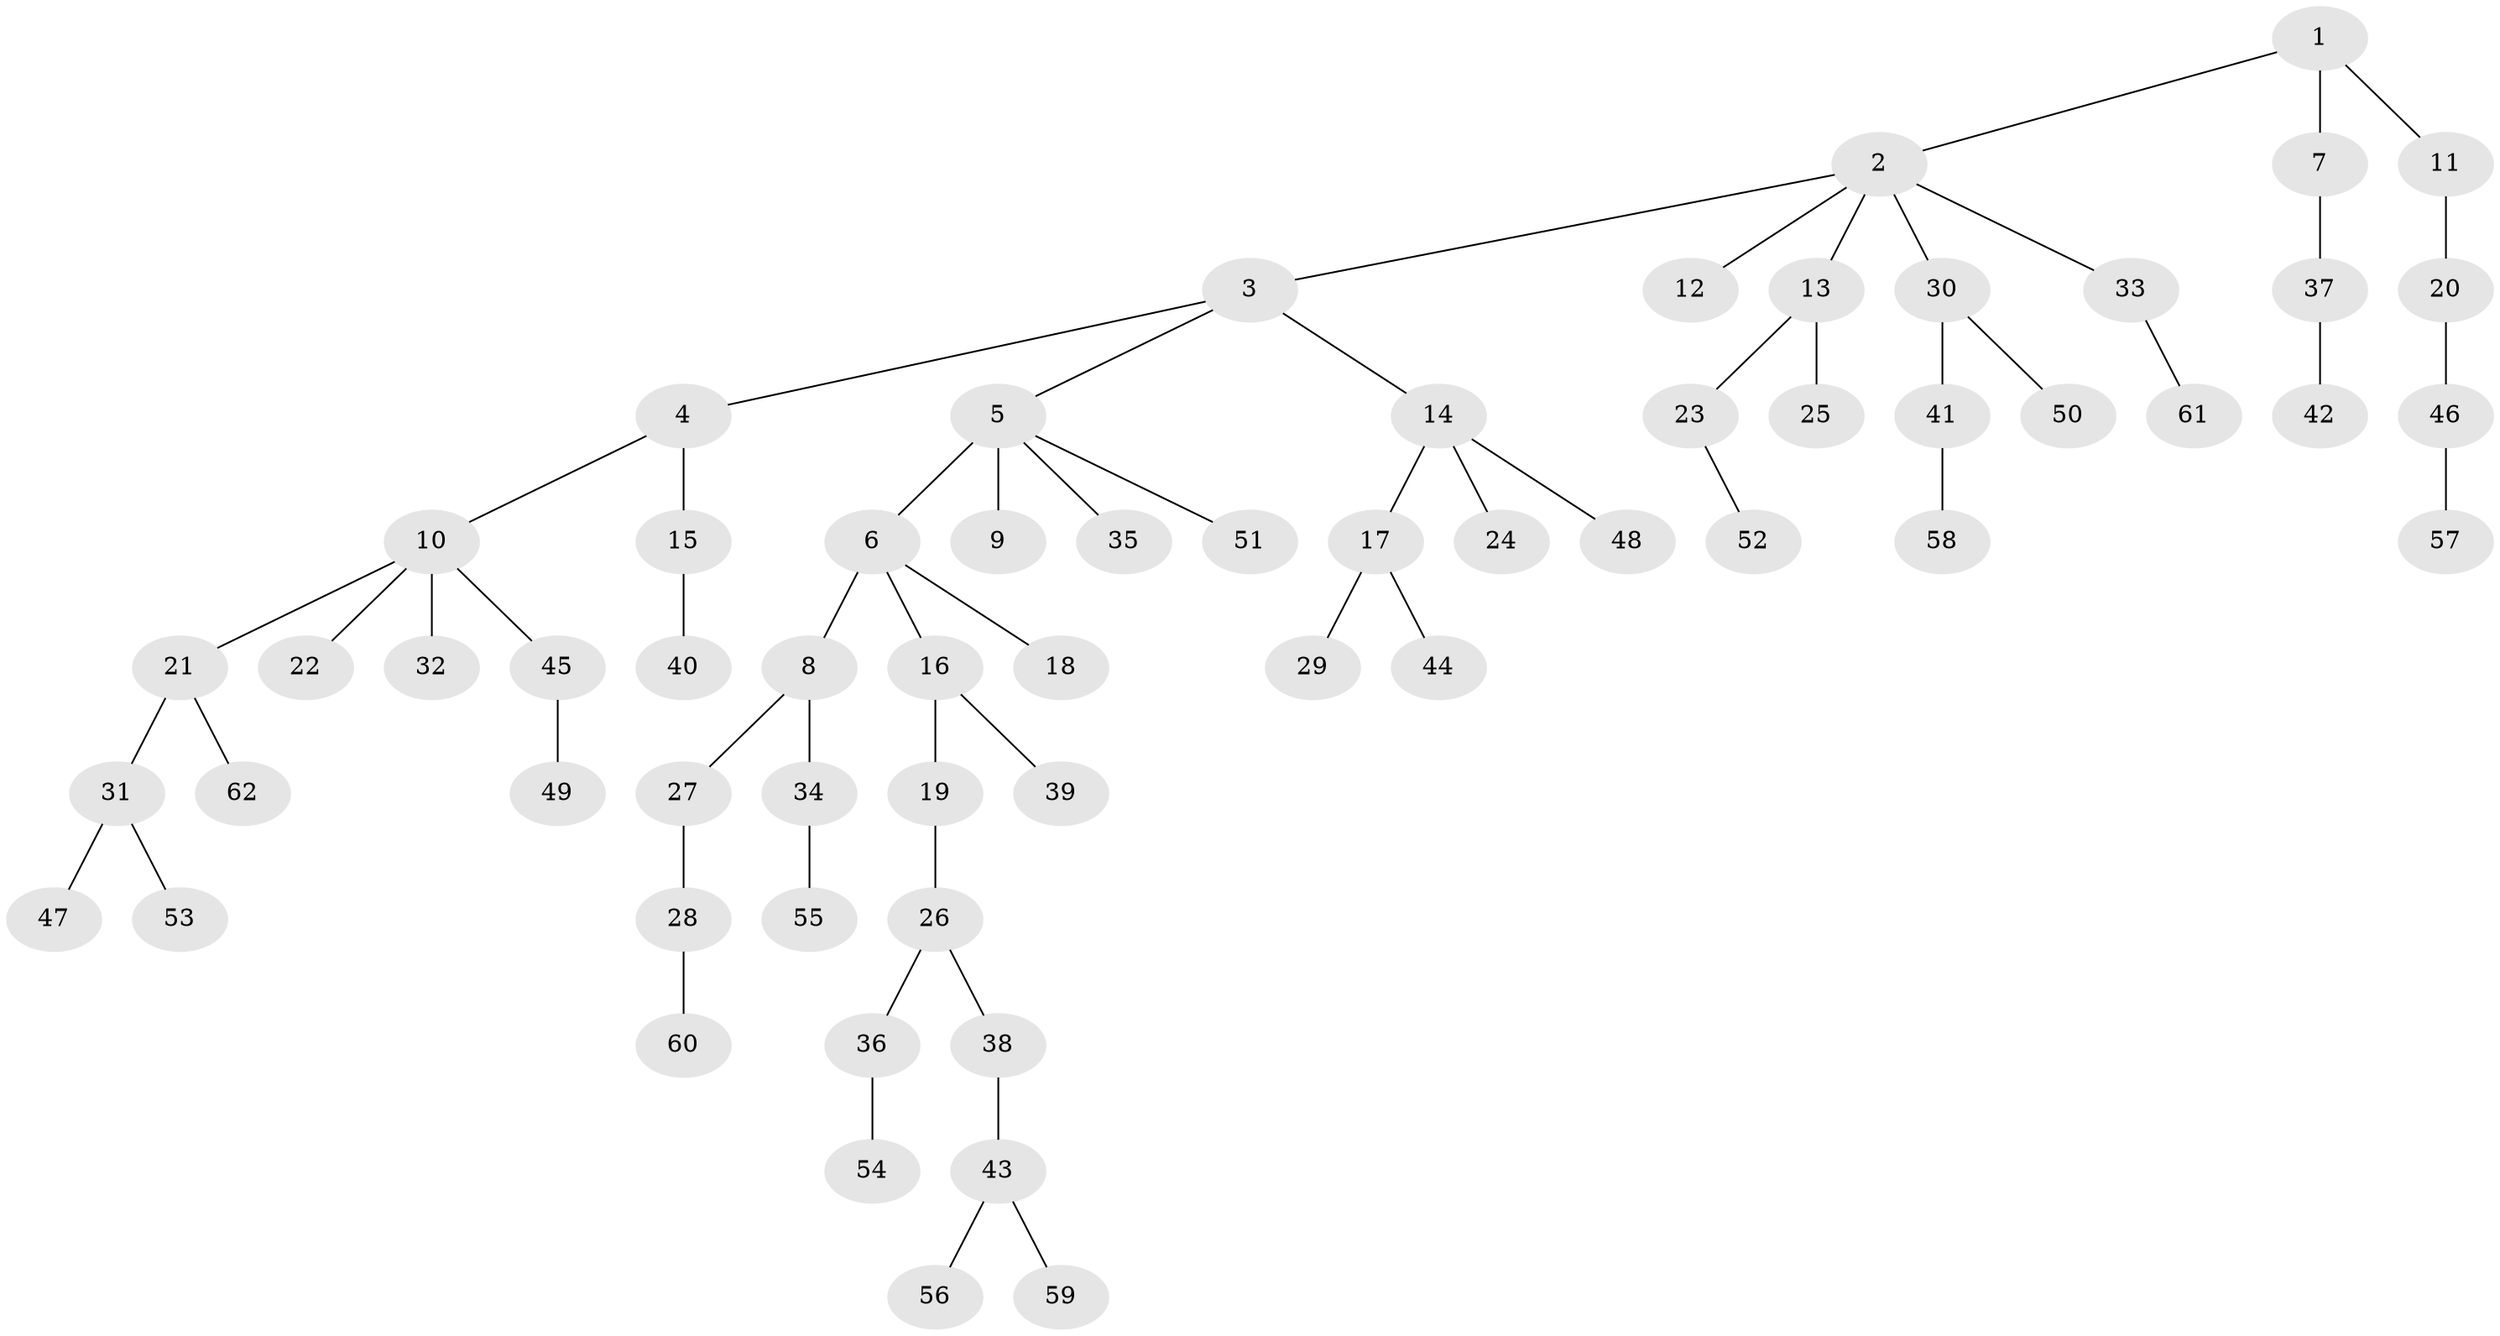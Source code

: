 // original degree distribution, {2: 0.2711864406779661, 7: 0.00847457627118644, 5: 0.03389830508474576, 4: 0.059322033898305086, 3: 0.15254237288135594, 6: 0.00847457627118644, 1: 0.4661016949152542}
// Generated by graph-tools (version 1.1) at 2025/43/03/06/25 01:43:20]
// undirected, 62 vertices, 61 edges
graph export_dot {
graph [start="1"]
  node [color=gray90,style=filled];
  1;
  2;
  3;
  4;
  5;
  6;
  7;
  8;
  9;
  10;
  11;
  12;
  13;
  14;
  15;
  16;
  17;
  18;
  19;
  20;
  21;
  22;
  23;
  24;
  25;
  26;
  27;
  28;
  29;
  30;
  31;
  32;
  33;
  34;
  35;
  36;
  37;
  38;
  39;
  40;
  41;
  42;
  43;
  44;
  45;
  46;
  47;
  48;
  49;
  50;
  51;
  52;
  53;
  54;
  55;
  56;
  57;
  58;
  59;
  60;
  61;
  62;
  1 -- 2 [weight=1.0];
  1 -- 7 [weight=4.0];
  1 -- 11 [weight=1.0];
  2 -- 3 [weight=1.0];
  2 -- 12 [weight=1.0];
  2 -- 13 [weight=1.0];
  2 -- 30 [weight=1.0];
  2 -- 33 [weight=1.0];
  3 -- 4 [weight=1.0];
  3 -- 5 [weight=1.0];
  3 -- 14 [weight=1.0];
  4 -- 10 [weight=1.0];
  4 -- 15 [weight=1.0];
  5 -- 6 [weight=1.0];
  5 -- 9 [weight=4.0];
  5 -- 35 [weight=1.0];
  5 -- 51 [weight=1.0];
  6 -- 8 [weight=1.0];
  6 -- 16 [weight=1.0];
  6 -- 18 [weight=1.0];
  7 -- 37 [weight=1.0];
  8 -- 27 [weight=1.0];
  8 -- 34 [weight=1.0];
  10 -- 21 [weight=1.0];
  10 -- 22 [weight=1.0];
  10 -- 32 [weight=1.0];
  10 -- 45 [weight=1.0];
  11 -- 20 [weight=1.0];
  13 -- 23 [weight=1.0];
  13 -- 25 [weight=1.0];
  14 -- 17 [weight=1.0];
  14 -- 24 [weight=1.0];
  14 -- 48 [weight=1.0];
  15 -- 40 [weight=1.0];
  16 -- 19 [weight=1.0];
  16 -- 39 [weight=1.0];
  17 -- 29 [weight=1.0];
  17 -- 44 [weight=1.0];
  19 -- 26 [weight=2.0];
  20 -- 46 [weight=1.0];
  21 -- 31 [weight=1.0];
  21 -- 62 [weight=1.0];
  23 -- 52 [weight=1.0];
  26 -- 36 [weight=1.0];
  26 -- 38 [weight=1.0];
  27 -- 28 [weight=1.0];
  28 -- 60 [weight=1.0];
  30 -- 41 [weight=1.0];
  30 -- 50 [weight=1.0];
  31 -- 47 [weight=1.0];
  31 -- 53 [weight=1.0];
  33 -- 61 [weight=1.0];
  34 -- 55 [weight=1.0];
  36 -- 54 [weight=1.0];
  37 -- 42 [weight=1.0];
  38 -- 43 [weight=1.0];
  41 -- 58 [weight=1.0];
  43 -- 56 [weight=1.0];
  43 -- 59 [weight=1.0];
  45 -- 49 [weight=1.0];
  46 -- 57 [weight=1.0];
}
